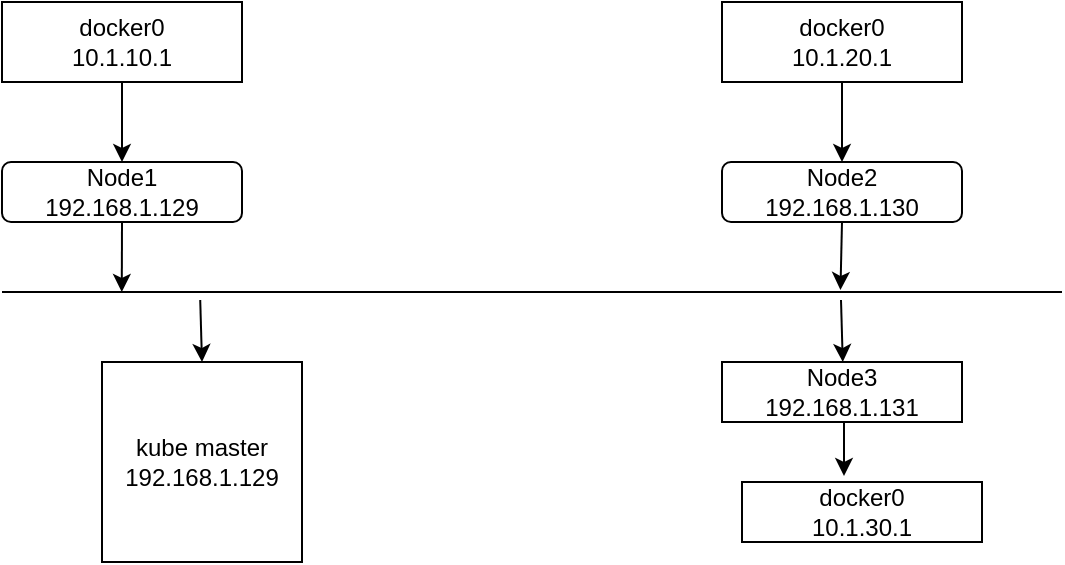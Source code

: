 <mxfile version="20.2.0" type="github"><diagram id="mLFEBqNeGUAd6XuBL_M2" name="Page-1"><mxGraphModel dx="1422" dy="762" grid="1" gridSize="10" guides="1" tooltips="1" connect="1" arrows="1" fold="1" page="1" pageScale="1" pageWidth="827" pageHeight="1169" math="0" shadow="0"><root><mxCell id="0"/><mxCell id="1" parent="0"/><mxCell id="-zqlxDxZ_m39ix5nPBGp-20" style="edgeStyle=orthogonalEdgeStyle;rounded=0;orthogonalLoop=1;jettySize=auto;html=1;exitX=0.5;exitY=1;exitDx=0;exitDy=0;entryX=0.5;entryY=0;entryDx=0;entryDy=0;" edge="1" parent="1" source="-zqlxDxZ_m39ix5nPBGp-1" target="-zqlxDxZ_m39ix5nPBGp-3"><mxGeometry relative="1" as="geometry"/></mxCell><mxCell id="-zqlxDxZ_m39ix5nPBGp-1" value="docker0&lt;br&gt;10.1.10.1" style="rounded=0;whiteSpace=wrap;html=1;" vertex="1" parent="1"><mxGeometry x="130" y="230" width="120" height="40" as="geometry"/></mxCell><mxCell id="-zqlxDxZ_m39ix5nPBGp-23" style="edgeStyle=orthogonalEdgeStyle;rounded=0;orthogonalLoop=1;jettySize=auto;html=1;exitX=0.5;exitY=1;exitDx=0;exitDy=0;entryX=0.5;entryY=0;entryDx=0;entryDy=0;" edge="1" parent="1" source="-zqlxDxZ_m39ix5nPBGp-2" target="-zqlxDxZ_m39ix5nPBGp-4"><mxGeometry relative="1" as="geometry"/></mxCell><mxCell id="-zqlxDxZ_m39ix5nPBGp-2" value="docker0&lt;br&gt;10.1.20.1" style="rounded=0;whiteSpace=wrap;html=1;" vertex="1" parent="1"><mxGeometry x="490" y="230" width="120" height="40" as="geometry"/></mxCell><mxCell id="-zqlxDxZ_m39ix5nPBGp-21" style="edgeStyle=orthogonalEdgeStyle;rounded=0;orthogonalLoop=1;jettySize=auto;html=1;exitX=0.5;exitY=1;exitDx=0;exitDy=0;entryX=0.113;entryY=0.5;entryDx=0;entryDy=0;entryPerimeter=0;" edge="1" parent="1" source="-zqlxDxZ_m39ix5nPBGp-3" target="-zqlxDxZ_m39ix5nPBGp-17"><mxGeometry relative="1" as="geometry"/></mxCell><mxCell id="-zqlxDxZ_m39ix5nPBGp-3" value="Node1&lt;br&gt;192.168.1.129" style="rounded=1;whiteSpace=wrap;html=1;" vertex="1" parent="1"><mxGeometry x="130" y="310" width="120" height="30" as="geometry"/></mxCell><mxCell id="-zqlxDxZ_m39ix5nPBGp-24" style="edgeStyle=orthogonalEdgeStyle;rounded=0;orthogonalLoop=1;jettySize=auto;html=1;exitX=0.5;exitY=1;exitDx=0;exitDy=0;entryX=0.791;entryY=0.4;entryDx=0;entryDy=0;entryPerimeter=0;" edge="1" parent="1" source="-zqlxDxZ_m39ix5nPBGp-4" target="-zqlxDxZ_m39ix5nPBGp-17"><mxGeometry relative="1" as="geometry"/></mxCell><mxCell id="-zqlxDxZ_m39ix5nPBGp-4" value="Node2&lt;br&gt;192.168.1.130" style="rounded=1;whiteSpace=wrap;html=1;" vertex="1" parent="1"><mxGeometry x="490" y="310" width="120" height="30" as="geometry"/></mxCell><mxCell id="-zqlxDxZ_m39ix5nPBGp-8" value="kube master&lt;br&gt;192.168.1.129" style="whiteSpace=wrap;html=1;aspect=fixed;" vertex="1" parent="1"><mxGeometry x="180" y="410" width="100" height="100" as="geometry"/></mxCell><mxCell id="-zqlxDxZ_m39ix5nPBGp-26" style="edgeStyle=orthogonalEdgeStyle;rounded=0;orthogonalLoop=1;jettySize=auto;html=1;exitX=0.5;exitY=1;exitDx=0;exitDy=0;entryX=0.425;entryY=-0.1;entryDx=0;entryDy=0;entryPerimeter=0;" edge="1" parent="1" source="-zqlxDxZ_m39ix5nPBGp-9" target="-zqlxDxZ_m39ix5nPBGp-10"><mxGeometry relative="1" as="geometry"/></mxCell><mxCell id="-zqlxDxZ_m39ix5nPBGp-9" value="Node3&lt;br&gt;192.168.1.131" style="rounded=0;whiteSpace=wrap;html=1;" vertex="1" parent="1"><mxGeometry x="490" y="410" width="120" height="30" as="geometry"/></mxCell><mxCell id="-zqlxDxZ_m39ix5nPBGp-10" value="docker0&lt;br&gt;10.1.30.1" style="rounded=0;whiteSpace=wrap;html=1;" vertex="1" parent="1"><mxGeometry x="500" y="470" width="120" height="30" as="geometry"/></mxCell><mxCell id="-zqlxDxZ_m39ix5nPBGp-17" value="" style="line;strokeWidth=1;rotatable=0;dashed=0;labelPosition=right;align=left;verticalAlign=middle;spacingTop=0;spacingLeft=6;points=[];portConstraint=eastwest;" vertex="1" parent="1"><mxGeometry x="130" y="370" width="530" height="10" as="geometry"/></mxCell><mxCell id="-zqlxDxZ_m39ix5nPBGp-22" value="" style="endArrow=classic;html=1;rounded=0;entryX=0.5;entryY=0;entryDx=0;entryDy=0;exitX=0.187;exitY=0.9;exitDx=0;exitDy=0;exitPerimeter=0;" edge="1" parent="1" source="-zqlxDxZ_m39ix5nPBGp-17" target="-zqlxDxZ_m39ix5nPBGp-8"><mxGeometry width="50" height="50" relative="1" as="geometry"><mxPoint x="390" y="370" as="sourcePoint"/><mxPoint x="440" y="320" as="targetPoint"/></mxGeometry></mxCell><mxCell id="-zqlxDxZ_m39ix5nPBGp-27" value="" style="endArrow=classic;html=1;rounded=0;entryX=0.5;entryY=0;entryDx=0;entryDy=0;exitX=0.187;exitY=0.9;exitDx=0;exitDy=0;exitPerimeter=0;" edge="1" parent="1"><mxGeometry width="50" height="50" relative="1" as="geometry"><mxPoint x="549.5" y="379" as="sourcePoint"/><mxPoint x="550.39" y="410" as="targetPoint"/></mxGeometry></mxCell></root></mxGraphModel></diagram></mxfile>